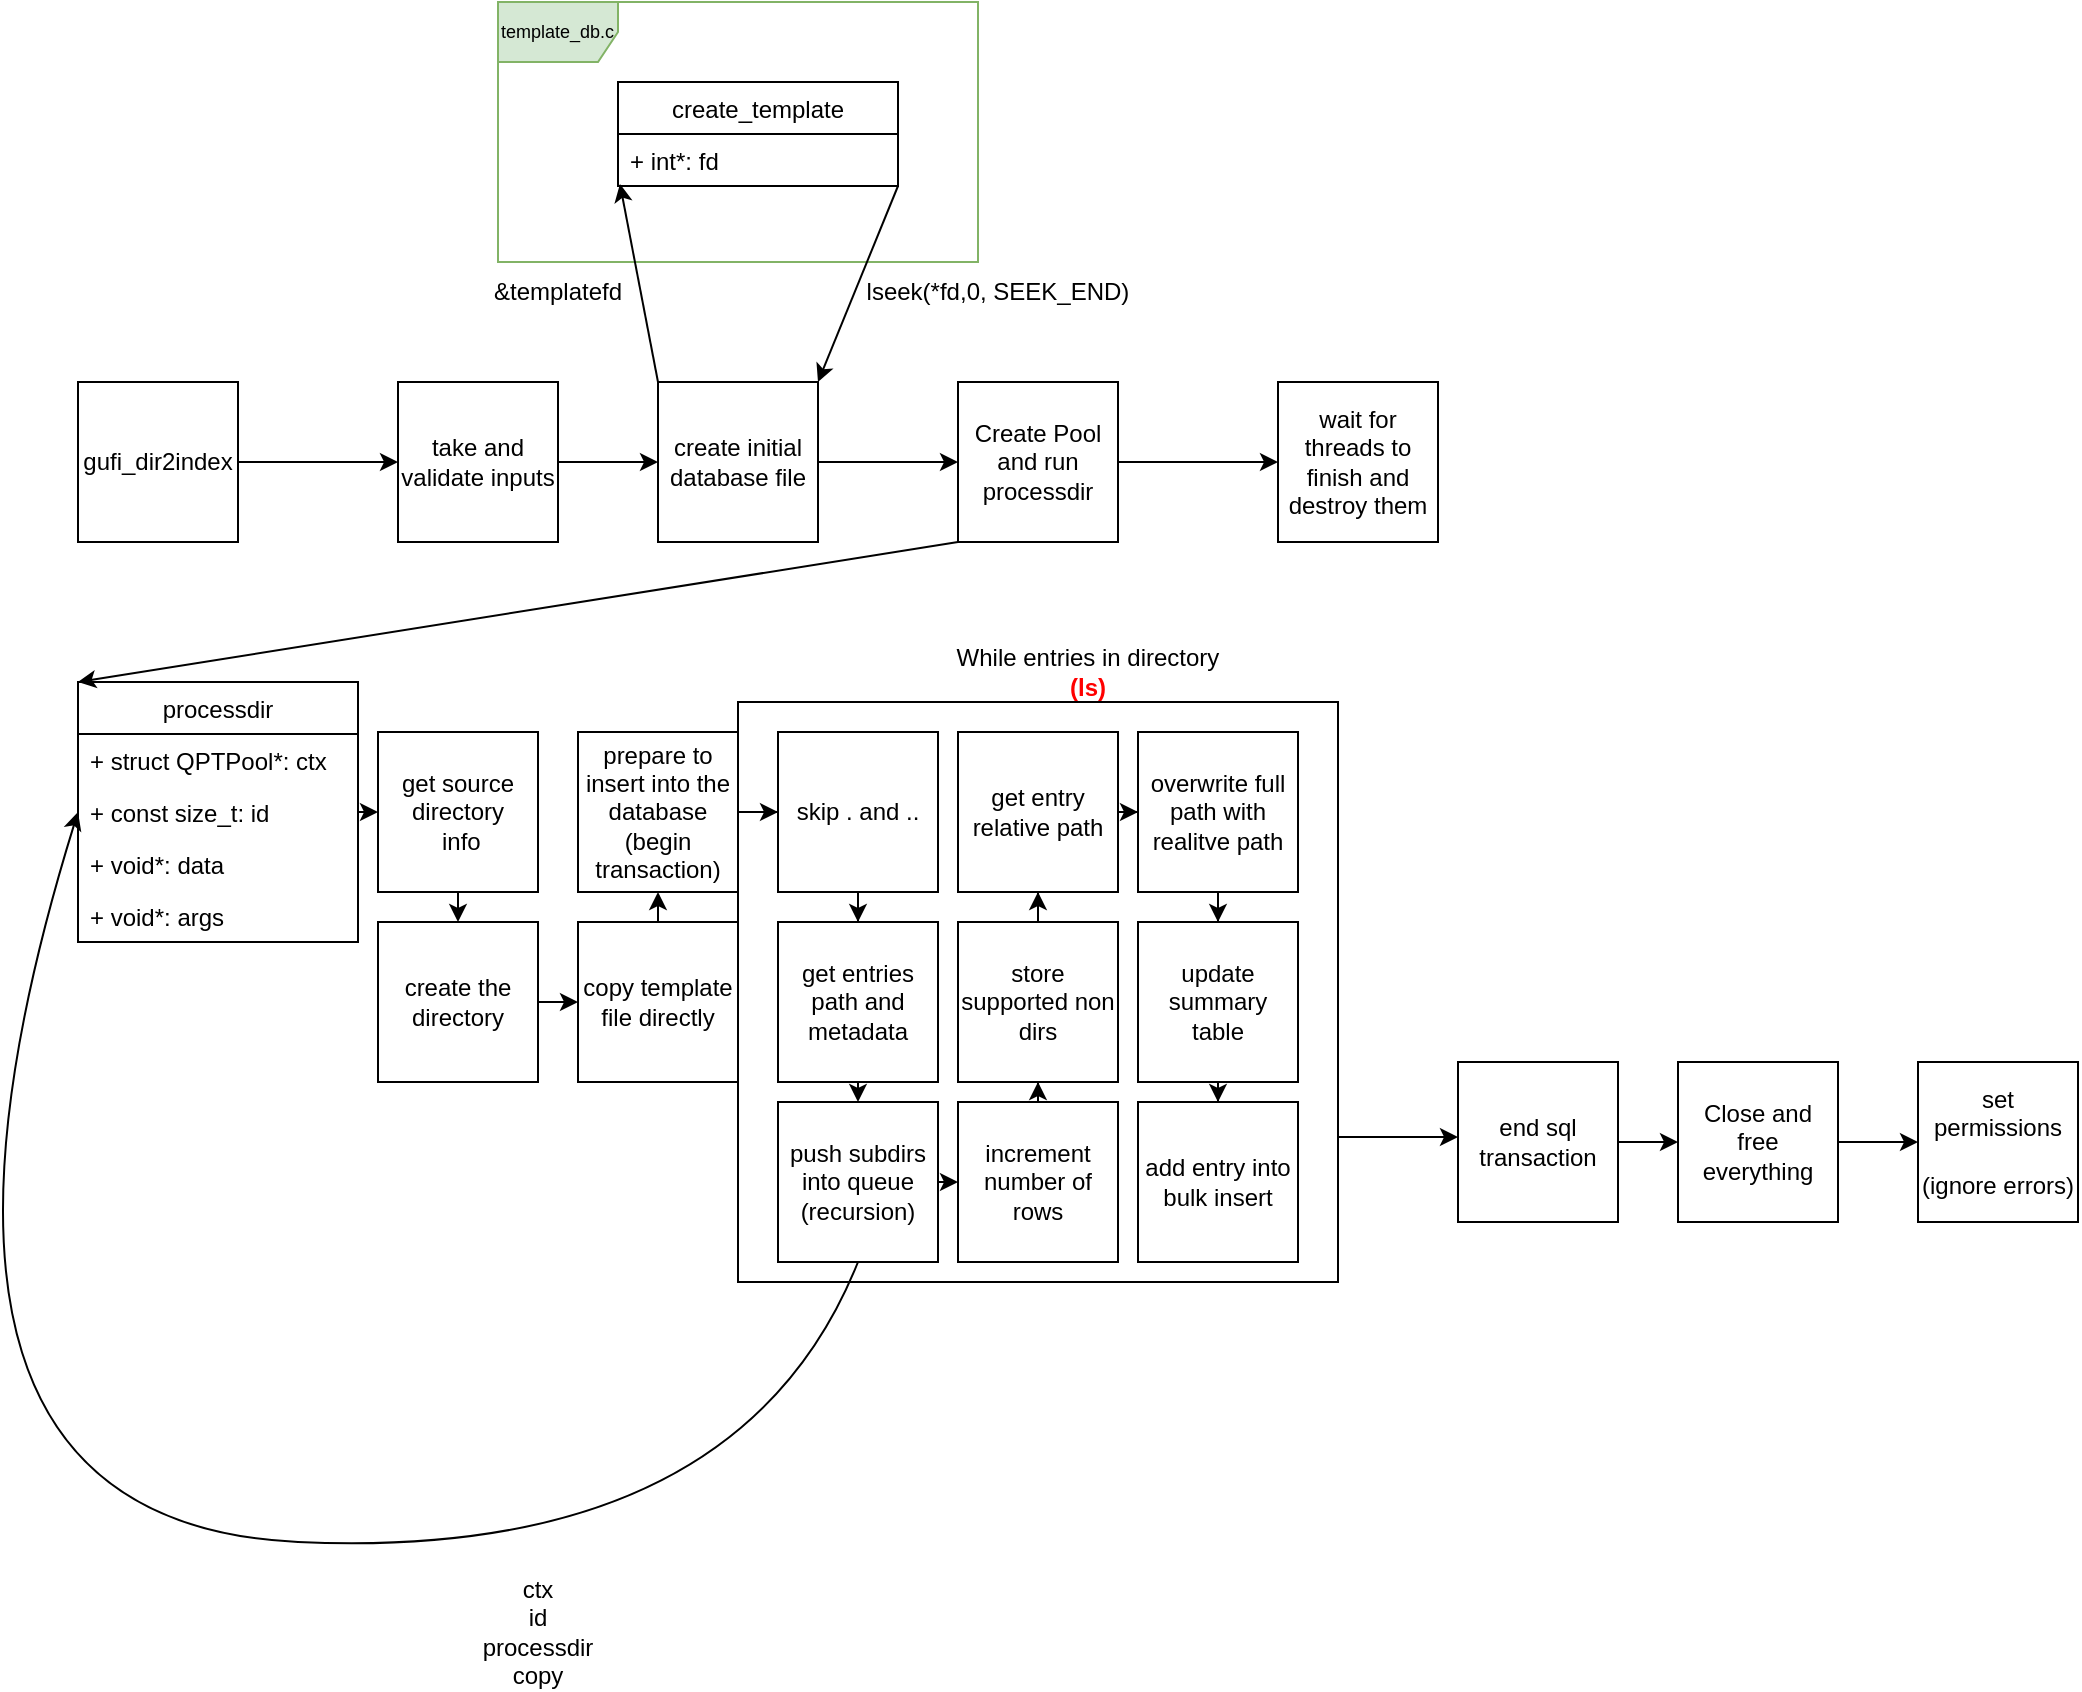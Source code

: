 <mxfile version="20.0.2" type="google"><diagram id="8sZR9WbS1llMif2L2b9Z" name="Page-1"><mxGraphModel grid="1" page="1" gridSize="10" guides="1" tooltips="1" connect="1" arrows="1" fold="1" pageScale="1" pageWidth="1100" pageHeight="850" math="0" shadow="0"><root><mxCell id="0"/><mxCell id="1" parent="0"/><mxCell id="9sFXd8TSOeGV3p8Rg4ks-4" value="&lt;div style=&quot;font-size: 9px;&quot; align=&quot;right&quot;&gt;&lt;font style=&quot;font-size: 9px;&quot;&gt;template_db.c&lt;/font&gt;&lt;/div&gt;" style="shape=umlFrame;whiteSpace=wrap;html=1;fillColor=#d5e8d4;strokeColor=#82b366;align=right;" vertex="1" parent="1"><mxGeometry x="210" y="220" width="240" height="130" as="geometry"/></mxCell><mxCell id="iNa600P-u9hlRBegeYOU-1" style="edgeStyle=orthogonalEdgeStyle;rounded=0;orthogonalLoop=1;jettySize=auto;html=1;exitX=1;exitY=0.75;exitDx=0;exitDy=0;" edge="1" parent="1" source="gfKY13T60KeIpoANxPiw-45" target="9sFXd8TSOeGV3p8Rg4ks-1"><mxGeometry relative="1" as="geometry"><Array as="points"><mxPoint x="690" y="788"/><mxPoint x="690" y="788"/></Array></mxGeometry></mxCell><mxCell id="gfKY13T60KeIpoANxPiw-45" value="" style="rounded=0;whiteSpace=wrap;html=1;" vertex="1" parent="1"><mxGeometry x="330" y="570" width="300" height="290" as="geometry"/></mxCell><mxCell id="gfKY13T60KeIpoANxPiw-2" value="" style="edgeStyle=orthogonalEdgeStyle;rounded=0;orthogonalLoop=1;jettySize=auto;html=1;" edge="1" parent="1" source="kpBKj79PBmYBGiP2vHIP-1" target="gfKY13T60KeIpoANxPiw-1"><mxGeometry relative="1" as="geometry"/></mxCell><mxCell id="kpBKj79PBmYBGiP2vHIP-1" value="gufi_dir2index" style="whiteSpace=wrap;html=1;aspect=fixed;" vertex="1" parent="1"><mxGeometry y="410" width="80" height="80" as="geometry"/></mxCell><mxCell id="gfKY13T60KeIpoANxPiw-4" value="" style="edgeStyle=orthogonalEdgeStyle;rounded=0;orthogonalLoop=1;jettySize=auto;html=1;" edge="1" parent="1" source="gfKY13T60KeIpoANxPiw-1" target="gfKY13T60KeIpoANxPiw-3"><mxGeometry relative="1" as="geometry"/></mxCell><mxCell id="gfKY13T60KeIpoANxPiw-1" value="take and validate inputs" style="whiteSpace=wrap;html=1;aspect=fixed;" vertex="1" parent="1"><mxGeometry x="160" y="410" width="80" height="80" as="geometry"/></mxCell><mxCell id="gfKY13T60KeIpoANxPiw-14" value="" style="edgeStyle=orthogonalEdgeStyle;rounded=0;orthogonalLoop=1;jettySize=auto;html=1;" edge="1" parent="1" source="gfKY13T60KeIpoANxPiw-3" target="gfKY13T60KeIpoANxPiw-13"><mxGeometry relative="1" as="geometry"/></mxCell><mxCell id="gfKY13T60KeIpoANxPiw-3" value="create initial database file" style="whiteSpace=wrap;html=1;aspect=fixed;" vertex="1" parent="1"><mxGeometry x="290" y="410" width="80" height="80" as="geometry"/></mxCell><mxCell id="gfKY13T60KeIpoANxPiw-5" value="" style="endArrow=classic;html=1;rounded=0;exitX=0;exitY=0;exitDx=0;exitDy=0;entryX=0.007;entryY=0.962;entryDx=0;entryDy=0;entryPerimeter=0;" edge="1" parent="1" source="gfKY13T60KeIpoANxPiw-3" target="gfKY13T60KeIpoANxPiw-7"><mxGeometry width="50" height="50" relative="1" as="geometry"><mxPoint x="190" y="600" as="sourcePoint"/><mxPoint x="180" y="580" as="targetPoint"/></mxGeometry></mxCell><mxCell id="gfKY13T60KeIpoANxPiw-6" value="create_template" style="swimlane;fontStyle=0;childLayout=stackLayout;horizontal=1;startSize=26;horizontalStack=0;resizeParent=1;resizeParentMax=0;resizeLast=0;collapsible=1;marginBottom=0;" vertex="1" parent="1"><mxGeometry x="270" y="260" width="140" height="52" as="geometry"/></mxCell><mxCell id="gfKY13T60KeIpoANxPiw-7" value="+ int*: fd" style="text;align=left;verticalAlign=top;spacingLeft=4;spacingRight=4;overflow=hidden;rotatable=0;points=[[0,0.5],[1,0.5]];portConstraint=eastwest;" vertex="1" parent="gfKY13T60KeIpoANxPiw-6"><mxGeometry y="26" width="140" height="26" as="geometry"/></mxCell><mxCell id="gfKY13T60KeIpoANxPiw-10" value="" style="endArrow=classic;html=1;rounded=0;exitX=1;exitY=1;exitDx=0;exitDy=0;entryX=1;entryY=0;entryDx=0;entryDy=0;" edge="1" parent="1" source="gfKY13T60KeIpoANxPiw-6" target="gfKY13T60KeIpoANxPiw-3"><mxGeometry width="50" height="50" relative="1" as="geometry"><mxPoint x="190" y="620" as="sourcePoint"/><mxPoint x="240" y="570" as="targetPoint"/></mxGeometry></mxCell><mxCell id="gfKY13T60KeIpoANxPiw-11" value="&amp;amp;templatefd" style="text;html=1;strokeColor=none;fillColor=none;align=center;verticalAlign=middle;whiteSpace=wrap;rounded=0;" vertex="1" parent="1"><mxGeometry x="210" y="350" width="60" height="30" as="geometry"/></mxCell><mxCell id="gfKY13T60KeIpoANxPiw-12" value="lseek(*fd,0, SEEK_END)" style="text;html=1;strokeColor=none;fillColor=none;align=center;verticalAlign=middle;whiteSpace=wrap;rounded=0;" vertex="1" parent="1"><mxGeometry x="370" y="350" width="180" height="30" as="geometry"/></mxCell><mxCell id="gfKY13T60KeIpoANxPiw-68" value="" style="edgeStyle=orthogonalEdgeStyle;rounded=0;orthogonalLoop=1;jettySize=auto;html=1;" edge="1" parent="1" source="gfKY13T60KeIpoANxPiw-13" target="gfKY13T60KeIpoANxPiw-67"><mxGeometry relative="1" as="geometry"/></mxCell><mxCell id="gfKY13T60KeIpoANxPiw-13" value="Create Pool and run processdir" style="whiteSpace=wrap;html=1;aspect=fixed;" vertex="1" parent="1"><mxGeometry x="440" y="410" width="80" height="80" as="geometry"/></mxCell><mxCell id="gfKY13T60KeIpoANxPiw-16" value="processdir" style="swimlane;fontStyle=0;childLayout=stackLayout;horizontal=1;startSize=26;fillColor=none;horizontalStack=0;resizeParent=1;resizeParentMax=0;resizeLast=0;collapsible=1;marginBottom=0;" vertex="1" parent="1"><mxGeometry y="560" width="140" height="130" as="geometry"/></mxCell><mxCell id="gfKY13T60KeIpoANxPiw-17" value="+ struct QPTPool*: ctx" style="text;strokeColor=none;fillColor=none;align=left;verticalAlign=top;spacingLeft=4;spacingRight=4;overflow=hidden;rotatable=0;points=[[0,0.5],[1,0.5]];portConstraint=eastwest;" vertex="1" parent="gfKY13T60KeIpoANxPiw-16"><mxGeometry y="26" width="140" height="26" as="geometry"/></mxCell><mxCell id="gfKY13T60KeIpoANxPiw-18" value="+ const size_t: id" style="text;strokeColor=none;fillColor=none;align=left;verticalAlign=top;spacingLeft=4;spacingRight=4;overflow=hidden;rotatable=0;points=[[0,0.5],[1,0.5]];portConstraint=eastwest;" vertex="1" parent="gfKY13T60KeIpoANxPiw-16"><mxGeometry y="52" width="140" height="26" as="geometry"/></mxCell><mxCell id="gfKY13T60KeIpoANxPiw-19" value="+ void*: data" style="text;strokeColor=none;fillColor=none;align=left;verticalAlign=top;spacingLeft=4;spacingRight=4;overflow=hidden;rotatable=0;points=[[0,0.5],[1,0.5]];portConstraint=eastwest;" vertex="1" parent="gfKY13T60KeIpoANxPiw-16"><mxGeometry y="78" width="140" height="26" as="geometry"/></mxCell><mxCell id="gfKY13T60KeIpoANxPiw-20" value="+ void*: args" style="text;strokeColor=none;fillColor=none;align=left;verticalAlign=top;spacingLeft=4;spacingRight=4;overflow=hidden;rotatable=0;points=[[0,0.5],[1,0.5]];portConstraint=eastwest;" vertex="1" parent="gfKY13T60KeIpoANxPiw-16"><mxGeometry y="104" width="140" height="26" as="geometry"/></mxCell><mxCell id="gfKY13T60KeIpoANxPiw-22" value="" style="endArrow=classic;html=1;rounded=0;exitX=0;exitY=1;exitDx=0;exitDy=0;entryX=0;entryY=0;entryDx=0;entryDy=0;" edge="1" parent="1" source="gfKY13T60KeIpoANxPiw-13" target="gfKY13T60KeIpoANxPiw-16"><mxGeometry width="50" height="50" relative="1" as="geometry"><mxPoint x="370" y="610" as="sourcePoint"/><mxPoint x="420" y="560" as="targetPoint"/></mxGeometry></mxCell><mxCell id="gfKY13T60KeIpoANxPiw-31" style="edgeStyle=orthogonalEdgeStyle;rounded=0;orthogonalLoop=1;jettySize=auto;html=1;exitX=0.5;exitY=1;exitDx=0;exitDy=0;entryX=0.5;entryY=0;entryDx=0;entryDy=0;" edge="1" parent="1" source="gfKY13T60KeIpoANxPiw-23" target="gfKY13T60KeIpoANxPiw-25"><mxGeometry relative="1" as="geometry"/></mxCell><mxCell id="gfKY13T60KeIpoANxPiw-23" value="&lt;div&gt;get source directory&lt;/div&gt;&amp;nbsp;info" style="whiteSpace=wrap;html=1;aspect=fixed;" vertex="1" parent="1"><mxGeometry x="150" y="585" width="80" height="80" as="geometry"/></mxCell><mxCell id="gfKY13T60KeIpoANxPiw-24" style="edgeStyle=orthogonalEdgeStyle;rounded=0;orthogonalLoop=1;jettySize=auto;html=1;exitX=1;exitY=0.5;exitDx=0;exitDy=0;entryX=0;entryY=0.5;entryDx=0;entryDy=0;" edge="1" parent="1" source="gfKY13T60KeIpoANxPiw-18" target="gfKY13T60KeIpoANxPiw-23"><mxGeometry relative="1" as="geometry"/></mxCell><mxCell id="gfKY13T60KeIpoANxPiw-32" style="edgeStyle=orthogonalEdgeStyle;rounded=0;orthogonalLoop=1;jettySize=auto;html=1;exitX=1;exitY=0.5;exitDx=0;exitDy=0;entryX=0;entryY=0.5;entryDx=0;entryDy=0;" edge="1" parent="1" source="gfKY13T60KeIpoANxPiw-25" target="gfKY13T60KeIpoANxPiw-27"><mxGeometry relative="1" as="geometry"/></mxCell><mxCell id="gfKY13T60KeIpoANxPiw-25" value="create the directory" style="whiteSpace=wrap;html=1;aspect=fixed;" vertex="1" parent="1"><mxGeometry x="150" y="680" width="80" height="80" as="geometry"/></mxCell><mxCell id="gfKY13T60KeIpoANxPiw-33" style="edgeStyle=orthogonalEdgeStyle;rounded=0;orthogonalLoop=1;jettySize=auto;html=1;exitX=0.5;exitY=0;exitDx=0;exitDy=0;entryX=0.5;entryY=1;entryDx=0;entryDy=0;" edge="1" parent="1" source="gfKY13T60KeIpoANxPiw-27" target="gfKY13T60KeIpoANxPiw-29"><mxGeometry relative="1" as="geometry"/></mxCell><mxCell id="gfKY13T60KeIpoANxPiw-27" value="copy template file directly" style="whiteSpace=wrap;html=1;aspect=fixed;" vertex="1" parent="1"><mxGeometry x="250" y="680" width="80" height="80" as="geometry"/></mxCell><mxCell id="gfKY13T60KeIpoANxPiw-36" value="" style="edgeStyle=orthogonalEdgeStyle;rounded=0;orthogonalLoop=1;jettySize=auto;html=1;" edge="1" parent="1" source="gfKY13T60KeIpoANxPiw-29" target="gfKY13T60KeIpoANxPiw-35"><mxGeometry relative="1" as="geometry"/></mxCell><mxCell id="gfKY13T60KeIpoANxPiw-29" value="&lt;div&gt;prepare to insert into the database&lt;/div&gt;&lt;div&gt;(begin transaction)&lt;br&gt;&lt;/div&gt;" style="whiteSpace=wrap;html=1;aspect=fixed;" vertex="1" parent="1"><mxGeometry x="250" y="585" width="80" height="80" as="geometry"/></mxCell><mxCell id="gfKY13T60KeIpoANxPiw-40" value="" style="edgeStyle=orthogonalEdgeStyle;rounded=0;orthogonalLoop=1;jettySize=auto;html=1;" edge="1" parent="1" source="gfKY13T60KeIpoANxPiw-35" target="gfKY13T60KeIpoANxPiw-39"><mxGeometry relative="1" as="geometry"/></mxCell><mxCell id="gfKY13T60KeIpoANxPiw-35" value="skip . and .." style="whiteSpace=wrap;html=1;aspect=fixed;" vertex="1" parent="1"><mxGeometry x="350" y="585" width="80" height="80" as="geometry"/></mxCell><mxCell id="gfKY13T60KeIpoANxPiw-38" value="While entries in directory &lt;font color=&quot;#FF0000&quot;&gt;&lt;b&gt;(ls)&lt;/b&gt;&lt;/font&gt;" style="text;html=1;strokeColor=none;fillColor=none;align=center;verticalAlign=middle;whiteSpace=wrap;rounded=0;" vertex="1" parent="1"><mxGeometry x="430" y="540" width="150" height="30" as="geometry"/></mxCell><mxCell id="gfKY13T60KeIpoANxPiw-64" style="edgeStyle=orthogonalEdgeStyle;rounded=0;orthogonalLoop=1;jettySize=auto;html=1;exitX=0.5;exitY=1;exitDx=0;exitDy=0;entryX=0.5;entryY=0;entryDx=0;entryDy=0;" edge="1" parent="1" source="gfKY13T60KeIpoANxPiw-39" target="gfKY13T60KeIpoANxPiw-46"><mxGeometry relative="1" as="geometry"/></mxCell><mxCell id="gfKY13T60KeIpoANxPiw-39" value="get entries path and metadata" style="whiteSpace=wrap;html=1;aspect=fixed;" vertex="1" parent="1"><mxGeometry x="350" y="680" width="80" height="80" as="geometry"/></mxCell><mxCell id="gfKY13T60KeIpoANxPiw-65" style="edgeStyle=orthogonalEdgeStyle;rounded=0;orthogonalLoop=1;jettySize=auto;html=1;exitX=1;exitY=0.5;exitDx=0;exitDy=0;entryX=0;entryY=0.5;entryDx=0;entryDy=0;" edge="1" parent="1" source="gfKY13T60KeIpoANxPiw-46" target="gfKY13T60KeIpoANxPiw-50"><mxGeometry relative="1" as="geometry"/></mxCell><mxCell id="gfKY13T60KeIpoANxPiw-46" value="push subdirs into queue (recursion)" style="whiteSpace=wrap;html=1;aspect=fixed;" vertex="1" parent="1"><mxGeometry x="350" y="770" width="80" height="80" as="geometry"/></mxCell><mxCell id="gfKY13T60KeIpoANxPiw-48" value="" style="curved=1;endArrow=classic;html=1;rounded=0;exitX=0.5;exitY=1;exitDx=0;exitDy=0;entryX=0;entryY=0.5;entryDx=0;entryDy=0;" edge="1" parent="1" source="gfKY13T60KeIpoANxPiw-46" target="gfKY13T60KeIpoANxPiw-18"><mxGeometry width="50" height="50" relative="1" as="geometry"><mxPoint x="440" y="1030" as="sourcePoint"/><mxPoint x="490" y="980" as="targetPoint"/><Array as="points"><mxPoint x="330" y="1000"/><mxPoint x="-110" y="980"/></Array></mxGeometry></mxCell><mxCell id="gfKY13T60KeIpoANxPiw-49" value="&lt;div&gt;ctx&lt;/div&gt;&lt;div&gt;id&lt;/div&gt;&lt;div&gt;processdir&lt;/div&gt;&lt;div&gt;copy&lt;br&gt;&lt;/div&gt;" style="text;html=1;strokeColor=none;fillColor=none;align=center;verticalAlign=middle;whiteSpace=wrap;rounded=0;" vertex="1" parent="1"><mxGeometry x="200" y="1020" width="60" height="30" as="geometry"/></mxCell><mxCell id="gfKY13T60KeIpoANxPiw-53" value="" style="edgeStyle=orthogonalEdgeStyle;rounded=0;orthogonalLoop=1;jettySize=auto;html=1;" edge="1" parent="1" source="gfKY13T60KeIpoANxPiw-50" target="gfKY13T60KeIpoANxPiw-52"><mxGeometry relative="1" as="geometry"/></mxCell><mxCell id="gfKY13T60KeIpoANxPiw-50" value="increment number of rows" style="whiteSpace=wrap;html=1;aspect=fixed;" vertex="1" parent="1"><mxGeometry x="440" y="770" width="80" height="80" as="geometry"/></mxCell><mxCell id="gfKY13T60KeIpoANxPiw-55" value="" style="edgeStyle=orthogonalEdgeStyle;rounded=0;orthogonalLoop=1;jettySize=auto;html=1;" edge="1" parent="1" source="gfKY13T60KeIpoANxPiw-52" target="gfKY13T60KeIpoANxPiw-54"><mxGeometry relative="1" as="geometry"/></mxCell><mxCell id="gfKY13T60KeIpoANxPiw-52" value="store supported non dirs" style="whiteSpace=wrap;html=1;aspect=fixed;" vertex="1" parent="1"><mxGeometry x="440" y="680" width="80" height="80" as="geometry"/></mxCell><mxCell id="gfKY13T60KeIpoANxPiw-57" value="" style="edgeStyle=orthogonalEdgeStyle;rounded=0;orthogonalLoop=1;jettySize=auto;html=1;" edge="1" parent="1" source="gfKY13T60KeIpoANxPiw-54" target="gfKY13T60KeIpoANxPiw-56"><mxGeometry relative="1" as="geometry"/></mxCell><mxCell id="gfKY13T60KeIpoANxPiw-54" value="get entry relative path" style="whiteSpace=wrap;html=1;aspect=fixed;" vertex="1" parent="1"><mxGeometry x="440" y="585" width="80" height="80" as="geometry"/></mxCell><mxCell id="gfKY13T60KeIpoANxPiw-59" value="" style="edgeStyle=orthogonalEdgeStyle;rounded=0;orthogonalLoop=1;jettySize=auto;html=1;" edge="1" parent="1" source="gfKY13T60KeIpoANxPiw-56" target="gfKY13T60KeIpoANxPiw-58"><mxGeometry relative="1" as="geometry"/></mxCell><mxCell id="gfKY13T60KeIpoANxPiw-56" value="overwrite full path with realitve path" style="whiteSpace=wrap;html=1;aspect=fixed;" vertex="1" parent="1"><mxGeometry x="530" y="585" width="80" height="80" as="geometry"/></mxCell><mxCell id="gfKY13T60KeIpoANxPiw-61" value="" style="edgeStyle=orthogonalEdgeStyle;rounded=0;orthogonalLoop=1;jettySize=auto;html=1;" edge="1" parent="1" source="gfKY13T60KeIpoANxPiw-58" target="gfKY13T60KeIpoANxPiw-60"><mxGeometry relative="1" as="geometry"/></mxCell><mxCell id="gfKY13T60KeIpoANxPiw-58" value="update summary table" style="whiteSpace=wrap;html=1;aspect=fixed;" vertex="1" parent="1"><mxGeometry x="530" y="680" width="80" height="80" as="geometry"/></mxCell><mxCell id="gfKY13T60KeIpoANxPiw-60" value="add entry into bulk insert" style="whiteSpace=wrap;html=1;aspect=fixed;" vertex="1" parent="1"><mxGeometry x="530" y="770" width="80" height="80" as="geometry"/></mxCell><mxCell id="G-ZI2vZIeXTmR65bXeSl-3" style="edgeStyle=orthogonalEdgeStyle;rounded=0;orthogonalLoop=1;jettySize=auto;html=1;exitX=1;exitY=0.5;exitDx=0;exitDy=0;entryX=0;entryY=0.5;entryDx=0;entryDy=0;fontColor=#000000;" edge="1" parent="1" source="gfKY13T60KeIpoANxPiw-62" target="G-ZI2vZIeXTmR65bXeSl-2"><mxGeometry relative="1" as="geometry"/></mxCell><mxCell id="gfKY13T60KeIpoANxPiw-62" value="Close and free everything" style="whiteSpace=wrap;html=1;aspect=fixed;" vertex="1" parent="1"><mxGeometry x="800" y="750" width="80" height="80" as="geometry"/></mxCell><mxCell id="gfKY13T60KeIpoANxPiw-67" value="wait for threads to finish and destroy them" style="whiteSpace=wrap;html=1;aspect=fixed;" vertex="1" parent="1"><mxGeometry x="600" y="410" width="80" height="80" as="geometry"/></mxCell><mxCell id="G-ZI2vZIeXTmR65bXeSl-2" value="&lt;div&gt;set permissions &lt;br&gt;&lt;/div&gt;&lt;div&gt;&lt;br&gt;&lt;/div&gt;&lt;div&gt;(ignore errors)&lt;br&gt;&lt;/div&gt;" style="whiteSpace=wrap;html=1;aspect=fixed;fontColor=#000000;" vertex="1" parent="1"><mxGeometry x="920" y="750" width="80" height="80" as="geometry"/></mxCell><mxCell id="9sFXd8TSOeGV3p8Rg4ks-3" style="edgeStyle=orthogonalEdgeStyle;rounded=0;orthogonalLoop=1;jettySize=auto;html=1;entryX=0;entryY=0.5;entryDx=0;entryDy=0;fontColor=#000000;" edge="1" parent="1" source="9sFXd8TSOeGV3p8Rg4ks-1" target="gfKY13T60KeIpoANxPiw-62"><mxGeometry relative="1" as="geometry"/></mxCell><mxCell id="9sFXd8TSOeGV3p8Rg4ks-1" value="end sql transaction" style="whiteSpace=wrap;html=1;aspect=fixed;fontColor=#000000;" vertex="1" parent="1"><mxGeometry x="690" y="750" width="80" height="80" as="geometry"/></mxCell></root></mxGraphModel></diagram></mxfile>